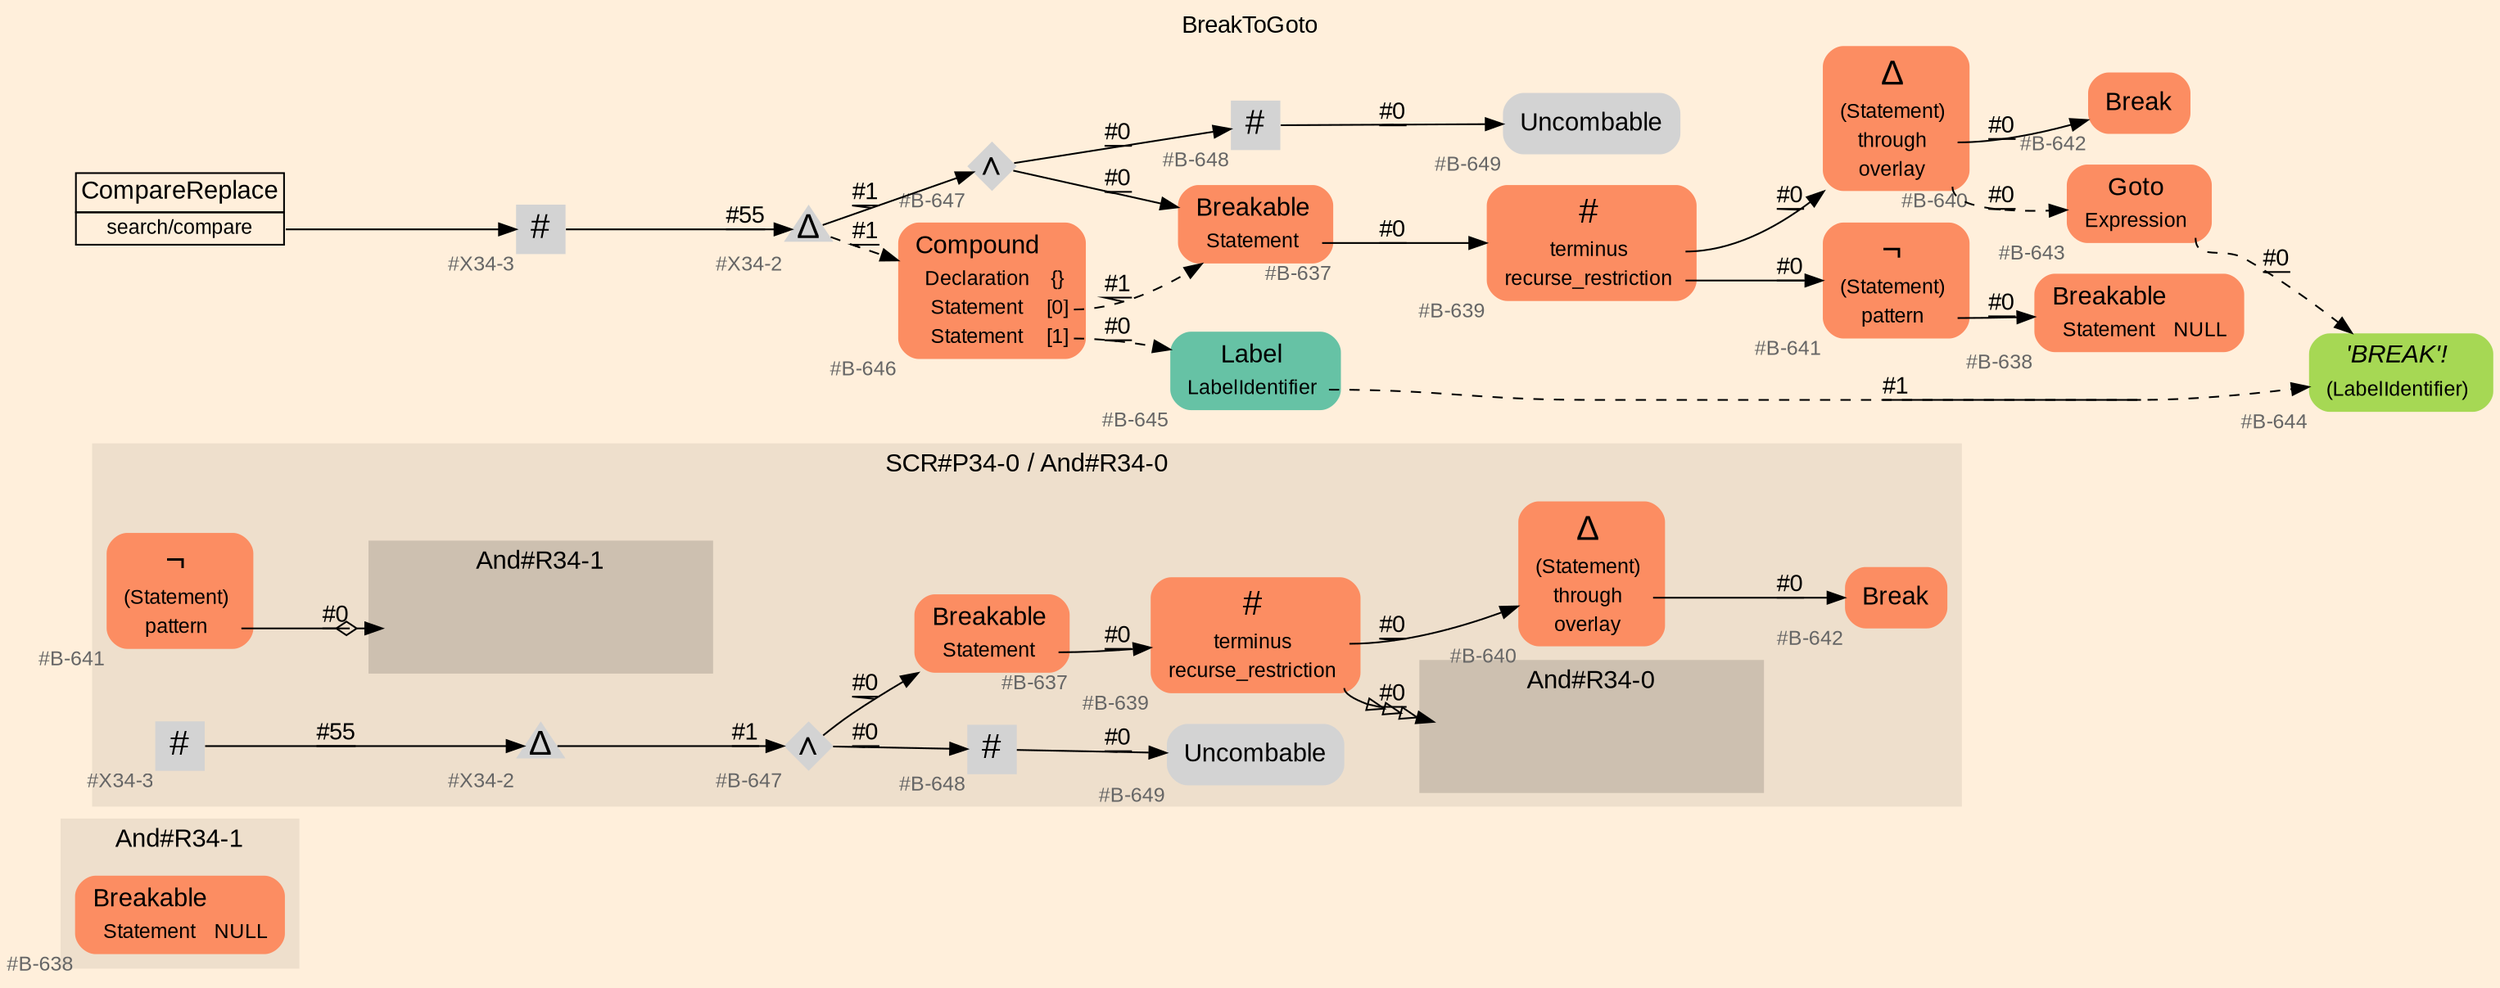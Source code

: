 digraph "BreakToGoto" {
label = "BreakToGoto"
labelloc = t
graph [
    rankdir = "LR"
    ranksep = 0.3
    bgcolor = antiquewhite1
    color = black
    fontcolor = black
    fontname = "Arial"
];
node [
    fontname = "Arial"
];
edge [
    fontname = "Arial"
];

// -------------------- figure And#R34-1 --------------------
// -------- region And#R34-1 ----------
subgraph "clusterAnd#R34-1" {
    label = "And#R34-1"
    style = "filled"
    color = antiquewhite2
    fontsize = "15"
    // -------- block And#R34-1/#B-638 ----------
    "And#R34-1/#B-638" [
        fillcolor = "/set28/2"
        xlabel = "#B-638"
        fontsize = "12"
        fontcolor = grey40
        shape = "plaintext"
        label = <<TABLE BORDER="0" CELLBORDER="0" CELLSPACING="0">
         <TR><TD><FONT COLOR="black" POINT-SIZE="15">Breakable</FONT></TD></TR>
         <TR><TD><FONT COLOR="black" POINT-SIZE="12">Statement</FONT></TD><TD PORT="port0"><FONT COLOR="black" POINT-SIZE="12">NULL</FONT></TD></TR>
        </TABLE>>
        style = "rounded,filled"
    ];
    
}


// -------------------- figure And#R34-0 --------------------
// -------- region And#R34-0 ----------
subgraph "clusterAnd#R34-0" {
    label = "And#R34-0"
    style = "filled"
    color = antiquewhite2
    fontsize = "15"
    // -------- block And#R34-0/#B-641 ----------
    "And#R34-0/#B-641" [
        fillcolor = "/set28/2"
        xlabel = "#B-641"
        fontsize = "12"
        fontcolor = grey40
        shape = "plaintext"
        label = <<TABLE BORDER="0" CELLBORDER="0" CELLSPACING="0">
         <TR><TD><FONT COLOR="black" POINT-SIZE="20">¬</FONT></TD></TR>
         <TR><TD><FONT COLOR="black" POINT-SIZE="12">(Statement)</FONT></TD><TD PORT="port0"></TD></TR>
         <TR><TD><FONT COLOR="black" POINT-SIZE="12">pattern</FONT></TD><TD PORT="port1"></TD></TR>
        </TABLE>>
        style = "rounded,filled"
    ];
    
    // -------- region And#R34-0/And#R34-1 ----------
    subgraph "clusterAnd#R34-0/And#R34-1" {
        label = "And#R34-1"
        style = "filled"
        color = antiquewhite3
        fontsize = "15"
        // -------- block And#R34-0/And#R34-1/#B-638 ----------
        "And#R34-0/And#R34-1/#B-638" [
            fillcolor = "/set28/2"
            xlabel = "#B-638"
            fontsize = "12"
            fontcolor = grey40
            shape = "none"
            style = "invisible"
        ];
        
    }
    
}

"And#R34-0/#B-641":port1 -> "And#R34-0/And#R34-1/#B-638" [
    arrowhead="normalnoneodiamond"
    label = "#0"
    decorate = true
    color = black
    fontcolor = black
];


// -------------------- figure And#R34-0 --------------------
// -------- region And#R34-0 ----------
subgraph "clusterAnd#R34-0" {
    label = "SCR#P34-0 / And#R34-0"
    style = "filled"
    color = antiquewhite2
    fontsize = "15"
    // -------- block And#R34-0/#B-642 ----------
    "And#R34-0/#B-642" [
        fillcolor = "/set28/2"
        xlabel = "#B-642"
        fontsize = "12"
        fontcolor = grey40
        shape = "plaintext"
        label = <<TABLE BORDER="0" CELLBORDER="0" CELLSPACING="0">
         <TR><TD><FONT COLOR="black" POINT-SIZE="15">Break</FONT></TD></TR>
        </TABLE>>
        style = "rounded,filled"
    ];
    
    // -------- block And#R34-0/#B-640 ----------
    "And#R34-0/#B-640" [
        fillcolor = "/set28/2"
        xlabel = "#B-640"
        fontsize = "12"
        fontcolor = grey40
        shape = "plaintext"
        label = <<TABLE BORDER="0" CELLBORDER="0" CELLSPACING="0">
         <TR><TD><FONT COLOR="black" POINT-SIZE="20">Δ</FONT></TD></TR>
         <TR><TD><FONT COLOR="black" POINT-SIZE="12">(Statement)</FONT></TD><TD PORT="port0"></TD></TR>
         <TR><TD><FONT COLOR="black" POINT-SIZE="12">through</FONT></TD><TD PORT="port1"></TD></TR>
         <TR><TD><FONT COLOR="black" POINT-SIZE="12">overlay</FONT></TD><TD PORT="port2"></TD></TR>
        </TABLE>>
        style = "rounded,filled"
    ];
    
    // -------- block And#R34-0/#B-648 ----------
    "And#R34-0/#B-648" [
        xlabel = "#B-648"
        fontsize = "12"
        fontcolor = grey40
        shape = "square"
        label = <<FONT COLOR="black" POINT-SIZE="20">#</FONT>>
        style = "filled"
        penwidth = 0.0
        fixedsize = true
        width = 0.4
        height = 0.4
    ];
    
    // -------- block And#R34-0/#X34-3 ----------
    "And#R34-0/#X34-3" [
        xlabel = "#X34-3"
        fontsize = "12"
        fontcolor = grey40
        shape = "square"
        label = <<FONT COLOR="black" POINT-SIZE="20">#</FONT>>
        style = "filled"
        penwidth = 0.0
        fixedsize = true
        width = 0.4
        height = 0.4
    ];
    
    // -------- block And#R34-0/#B-637 ----------
    "And#R34-0/#B-637" [
        fillcolor = "/set28/2"
        xlabel = "#B-637"
        fontsize = "12"
        fontcolor = grey40
        shape = "plaintext"
        label = <<TABLE BORDER="0" CELLBORDER="0" CELLSPACING="0">
         <TR><TD><FONT COLOR="black" POINT-SIZE="15">Breakable</FONT></TD></TR>
         <TR><TD><FONT COLOR="black" POINT-SIZE="12">Statement</FONT></TD><TD PORT="port0"></TD></TR>
        </TABLE>>
        style = "rounded,filled"
    ];
    
    // -------- block And#R34-0/#B-639 ----------
    "And#R34-0/#B-639" [
        fillcolor = "/set28/2"
        xlabel = "#B-639"
        fontsize = "12"
        fontcolor = grey40
        shape = "plaintext"
        label = <<TABLE BORDER="0" CELLBORDER="0" CELLSPACING="0">
         <TR><TD><FONT COLOR="black" POINT-SIZE="20">#</FONT></TD></TR>
         <TR><TD><FONT COLOR="black" POINT-SIZE="12">terminus</FONT></TD><TD PORT="port0"></TD></TR>
         <TR><TD><FONT COLOR="black" POINT-SIZE="12">recurse_restriction</FONT></TD><TD PORT="port1"></TD></TR>
        </TABLE>>
        style = "rounded,filled"
    ];
    
    // -------- block And#R34-0/#B-647 ----------
    "And#R34-0/#B-647" [
        xlabel = "#B-647"
        fontsize = "12"
        fontcolor = grey40
        shape = "diamond"
        label = <<FONT COLOR="black" POINT-SIZE="20">∧</FONT>>
        style = "filled"
        penwidth = 0.0
        fixedsize = true
        width = 0.4
        height = 0.4
    ];
    
    // -------- block And#R34-0/#B-649 ----------
    "And#R34-0/#B-649" [
        xlabel = "#B-649"
        fontsize = "12"
        fontcolor = grey40
        shape = "plaintext"
        label = <<TABLE BORDER="0" CELLBORDER="0" CELLSPACING="0">
         <TR><TD><FONT COLOR="black" POINT-SIZE="15">Uncombable</FONT></TD></TR>
        </TABLE>>
        style = "rounded,filled"
    ];
    
    // -------- block And#R34-0/#X34-2 ----------
    "And#R34-0/#X34-2" [
        xlabel = "#X34-2"
        fontsize = "12"
        fontcolor = grey40
        shape = "triangle"
        label = <<FONT COLOR="black" POINT-SIZE="20">Δ</FONT>>
        style = "filled"
        penwidth = 0.0
        fixedsize = true
        width = 0.4
        height = 0.4
    ];
    
    // -------- region And#R34-0/And#R34-0 ----------
    subgraph "clusterAnd#R34-0/And#R34-0" {
        label = "And#R34-0"
        style = "filled"
        color = antiquewhite3
        fontsize = "15"
        // -------- block And#R34-0/And#R34-0/#B-641 ----------
        "And#R34-0/And#R34-0/#B-641" [
            fillcolor = "/set28/2"
            xlabel = "#B-641"
            fontsize = "12"
            fontcolor = grey40
            shape = "none"
            style = "invisible"
        ];
        
    }
    
}

"And#R34-0/#B-640":port1 -> "And#R34-0/#B-642" [
    label = "#0"
    decorate = true
    color = black
    fontcolor = black
];

"And#R34-0/#B-648" -> "And#R34-0/#B-649" [
    label = "#0"
    decorate = true
    color = black
    fontcolor = black
];

"And#R34-0/#X34-3" -> "And#R34-0/#X34-2" [
    label = "#55"
    decorate = true
    color = black
    fontcolor = black
];

"And#R34-0/#B-637":port0 -> "And#R34-0/#B-639" [
    label = "#0"
    decorate = true
    color = black
    fontcolor = black
];

"And#R34-0/#B-639":port0 -> "And#R34-0/#B-640" [
    label = "#0"
    decorate = true
    color = black
    fontcolor = black
];

"And#R34-0/#B-639":port1 -> "And#R34-0/And#R34-0/#B-641" [
    arrowhead="normalonormalonormalonormal"
    label = "#0"
    decorate = true
    color = black
    fontcolor = black
];

"And#R34-0/#B-647" -> "And#R34-0/#B-637" [
    label = "#0"
    decorate = true
    color = black
    fontcolor = black
];

"And#R34-0/#B-647" -> "And#R34-0/#B-648" [
    label = "#0"
    decorate = true
    color = black
    fontcolor = black
];

"And#R34-0/#X34-2" -> "And#R34-0/#B-647" [
    label = "#1"
    decorate = true
    color = black
    fontcolor = black
];


// -------------------- transformation figure --------------------
// -------- block CR#X34-4 ----------
"CR#X34-4" [
    fillcolor = antiquewhite1
    fontsize = "12"
    fontcolor = grey40
    shape = "plaintext"
    label = <<TABLE BORDER="0" CELLBORDER="1" CELLSPACING="0">
     <TR><TD><FONT COLOR="black" POINT-SIZE="15">CompareReplace</FONT></TD></TR>
     <TR><TD PORT="port0"><FONT COLOR="black" POINT-SIZE="12">search/compare</FONT></TD></TR>
    </TABLE>>
    style = "filled"
    color = black
];

// -------- block #X34-3 ----------
"#X34-3" [
    xlabel = "#X34-3"
    fontsize = "12"
    fontcolor = grey40
    shape = "square"
    label = <<FONT COLOR="black" POINT-SIZE="20">#</FONT>>
    style = "filled"
    penwidth = 0.0
    fixedsize = true
    width = 0.4
    height = 0.4
];

// -------- block #X34-2 ----------
"#X34-2" [
    xlabel = "#X34-2"
    fontsize = "12"
    fontcolor = grey40
    shape = "triangle"
    label = <<FONT COLOR="black" POINT-SIZE="20">Δ</FONT>>
    style = "filled"
    penwidth = 0.0
    fixedsize = true
    width = 0.4
    height = 0.4
];

// -------- block #B-647 ----------
"#B-647" [
    xlabel = "#B-647"
    fontsize = "12"
    fontcolor = grey40
    shape = "diamond"
    label = <<FONT COLOR="black" POINT-SIZE="20">∧</FONT>>
    style = "filled"
    penwidth = 0.0
    fixedsize = true
    width = 0.4
    height = 0.4
];

// -------- block #B-637 ----------
"#B-637" [
    fillcolor = "/set28/2"
    xlabel = "#B-637"
    fontsize = "12"
    fontcolor = grey40
    shape = "plaintext"
    label = <<TABLE BORDER="0" CELLBORDER="0" CELLSPACING="0">
     <TR><TD><FONT COLOR="black" POINT-SIZE="15">Breakable</FONT></TD></TR>
     <TR><TD><FONT COLOR="black" POINT-SIZE="12">Statement</FONT></TD><TD PORT="port0"></TD></TR>
    </TABLE>>
    style = "rounded,filled"
];

// -------- block #B-639 ----------
"#B-639" [
    fillcolor = "/set28/2"
    xlabel = "#B-639"
    fontsize = "12"
    fontcolor = grey40
    shape = "plaintext"
    label = <<TABLE BORDER="0" CELLBORDER="0" CELLSPACING="0">
     <TR><TD><FONT COLOR="black" POINT-SIZE="20">#</FONT></TD></TR>
     <TR><TD><FONT COLOR="black" POINT-SIZE="12">terminus</FONT></TD><TD PORT="port0"></TD></TR>
     <TR><TD><FONT COLOR="black" POINT-SIZE="12">recurse_restriction</FONT></TD><TD PORT="port1"></TD></TR>
    </TABLE>>
    style = "rounded,filled"
];

// -------- block #B-640 ----------
"#B-640" [
    fillcolor = "/set28/2"
    xlabel = "#B-640"
    fontsize = "12"
    fontcolor = grey40
    shape = "plaintext"
    label = <<TABLE BORDER="0" CELLBORDER="0" CELLSPACING="0">
     <TR><TD><FONT COLOR="black" POINT-SIZE="20">Δ</FONT></TD></TR>
     <TR><TD><FONT COLOR="black" POINT-SIZE="12">(Statement)</FONT></TD><TD PORT="port0"></TD></TR>
     <TR><TD><FONT COLOR="black" POINT-SIZE="12">through</FONT></TD><TD PORT="port1"></TD></TR>
     <TR><TD><FONT COLOR="black" POINT-SIZE="12">overlay</FONT></TD><TD PORT="port2"></TD></TR>
    </TABLE>>
    style = "rounded,filled"
];

// -------- block #B-642 ----------
"#B-642" [
    fillcolor = "/set28/2"
    xlabel = "#B-642"
    fontsize = "12"
    fontcolor = grey40
    shape = "plaintext"
    label = <<TABLE BORDER="0" CELLBORDER="0" CELLSPACING="0">
     <TR><TD><FONT COLOR="black" POINT-SIZE="15">Break</FONT></TD></TR>
    </TABLE>>
    style = "rounded,filled"
];

// -------- block #B-643 ----------
"#B-643" [
    fillcolor = "/set28/2"
    xlabel = "#B-643"
    fontsize = "12"
    fontcolor = grey40
    shape = "plaintext"
    label = <<TABLE BORDER="0" CELLBORDER="0" CELLSPACING="0">
     <TR><TD><FONT COLOR="black" POINT-SIZE="15">Goto</FONT></TD></TR>
     <TR><TD><FONT COLOR="black" POINT-SIZE="12">Expression</FONT></TD><TD PORT="port0"></TD></TR>
    </TABLE>>
    style = "rounded,filled"
];

// -------- block #B-644 ----------
"#B-644" [
    fillcolor = "/set28/5"
    xlabel = "#B-644"
    fontsize = "12"
    fontcolor = grey40
    shape = "plaintext"
    label = <<TABLE BORDER="0" CELLBORDER="0" CELLSPACING="0">
     <TR><TD><FONT COLOR="black" POINT-SIZE="15"><I>'BREAK'!</I></FONT></TD></TR>
     <TR><TD><FONT COLOR="black" POINT-SIZE="12">(LabelIdentifier)</FONT></TD><TD PORT="port0"></TD></TR>
    </TABLE>>
    style = "rounded,filled"
];

// -------- block #B-641 ----------
"#B-641" [
    fillcolor = "/set28/2"
    xlabel = "#B-641"
    fontsize = "12"
    fontcolor = grey40
    shape = "plaintext"
    label = <<TABLE BORDER="0" CELLBORDER="0" CELLSPACING="0">
     <TR><TD><FONT COLOR="black" POINT-SIZE="20">¬</FONT></TD></TR>
     <TR><TD><FONT COLOR="black" POINT-SIZE="12">(Statement)</FONT></TD><TD PORT="port0"></TD></TR>
     <TR><TD><FONT COLOR="black" POINT-SIZE="12">pattern</FONT></TD><TD PORT="port1"></TD></TR>
    </TABLE>>
    style = "rounded,filled"
];

// -------- block #B-638 ----------
"#B-638" [
    fillcolor = "/set28/2"
    xlabel = "#B-638"
    fontsize = "12"
    fontcolor = grey40
    shape = "plaintext"
    label = <<TABLE BORDER="0" CELLBORDER="0" CELLSPACING="0">
     <TR><TD><FONT COLOR="black" POINT-SIZE="15">Breakable</FONT></TD></TR>
     <TR><TD><FONT COLOR="black" POINT-SIZE="12">Statement</FONT></TD><TD PORT="port0"><FONT COLOR="black" POINT-SIZE="12">NULL</FONT></TD></TR>
    </TABLE>>
    style = "rounded,filled"
];

// -------- block #B-648 ----------
"#B-648" [
    xlabel = "#B-648"
    fontsize = "12"
    fontcolor = grey40
    shape = "square"
    label = <<FONT COLOR="black" POINT-SIZE="20">#</FONT>>
    style = "filled"
    penwidth = 0.0
    fixedsize = true
    width = 0.4
    height = 0.4
];

// -------- block #B-649 ----------
"#B-649" [
    xlabel = "#B-649"
    fontsize = "12"
    fontcolor = grey40
    shape = "plaintext"
    label = <<TABLE BORDER="0" CELLBORDER="0" CELLSPACING="0">
     <TR><TD><FONT COLOR="black" POINT-SIZE="15">Uncombable</FONT></TD></TR>
    </TABLE>>
    style = "rounded,filled"
];

// -------- block #B-646 ----------
"#B-646" [
    fillcolor = "/set28/2"
    xlabel = "#B-646"
    fontsize = "12"
    fontcolor = grey40
    shape = "plaintext"
    label = <<TABLE BORDER="0" CELLBORDER="0" CELLSPACING="0">
     <TR><TD><FONT COLOR="black" POINT-SIZE="15">Compound</FONT></TD></TR>
     <TR><TD><FONT COLOR="black" POINT-SIZE="12">Declaration</FONT></TD><TD PORT="port0"><FONT COLOR="black" POINT-SIZE="12">{}</FONT></TD></TR>
     <TR><TD><FONT COLOR="black" POINT-SIZE="12">Statement</FONT></TD><TD PORT="port1"><FONT COLOR="black" POINT-SIZE="12">[0]</FONT></TD></TR>
     <TR><TD><FONT COLOR="black" POINT-SIZE="12">Statement</FONT></TD><TD PORT="port2"><FONT COLOR="black" POINT-SIZE="12">[1]</FONT></TD></TR>
    </TABLE>>
    style = "rounded,filled"
];

// -------- block #B-645 ----------
"#B-645" [
    fillcolor = "/set28/1"
    xlabel = "#B-645"
    fontsize = "12"
    fontcolor = grey40
    shape = "plaintext"
    label = <<TABLE BORDER="0" CELLBORDER="0" CELLSPACING="0">
     <TR><TD><FONT COLOR="black" POINT-SIZE="15">Label</FONT></TD></TR>
     <TR><TD><FONT COLOR="black" POINT-SIZE="12">LabelIdentifier</FONT></TD><TD PORT="port0"></TD></TR>
    </TABLE>>
    style = "rounded,filled"
];

"CR#X34-4":port0 -> "#X34-3" [
    label = ""
    decorate = true
    color = black
    fontcolor = black
];

"#X34-3" -> "#X34-2" [
    label = "#55"
    decorate = true
    color = black
    fontcolor = black
];

"#X34-2" -> "#B-647" [
    label = "#1"
    decorate = true
    color = black
    fontcolor = black
];

"#X34-2" -> "#B-646" [
    style="dashed"
    label = "#1"
    decorate = true
    color = black
    fontcolor = black
];

"#B-647" -> "#B-637" [
    label = "#0"
    decorate = true
    color = black
    fontcolor = black
];

"#B-647" -> "#B-648" [
    label = "#0"
    decorate = true
    color = black
    fontcolor = black
];

"#B-637":port0 -> "#B-639" [
    label = "#0"
    decorate = true
    color = black
    fontcolor = black
];

"#B-639":port0 -> "#B-640" [
    label = "#0"
    decorate = true
    color = black
    fontcolor = black
];

"#B-639":port1 -> "#B-641" [
    label = "#0"
    decorate = true
    color = black
    fontcolor = black
];

"#B-640":port1 -> "#B-642" [
    label = "#0"
    decorate = true
    color = black
    fontcolor = black
];

"#B-640":port2 -> "#B-643" [
    style="dashed"
    label = "#0"
    decorate = true
    color = black
    fontcolor = black
];

"#B-643":port0 -> "#B-644" [
    style="dashed"
    label = "#0"
    decorate = true
    color = black
    fontcolor = black
];

"#B-641":port1 -> "#B-638" [
    label = "#0"
    decorate = true
    color = black
    fontcolor = black
];

"#B-648" -> "#B-649" [
    label = "#0"
    decorate = true
    color = black
    fontcolor = black
];

"#B-646":port1 -> "#B-637" [
    style="dashed"
    label = "#1"
    decorate = true
    color = black
    fontcolor = black
];

"#B-646":port2 -> "#B-645" [
    style="dashed"
    label = "#0"
    decorate = true
    color = black
    fontcolor = black
];

"#B-645":port0 -> "#B-644" [
    style="dashed"
    label = "#1"
    decorate = true
    color = black
    fontcolor = black
];


}
